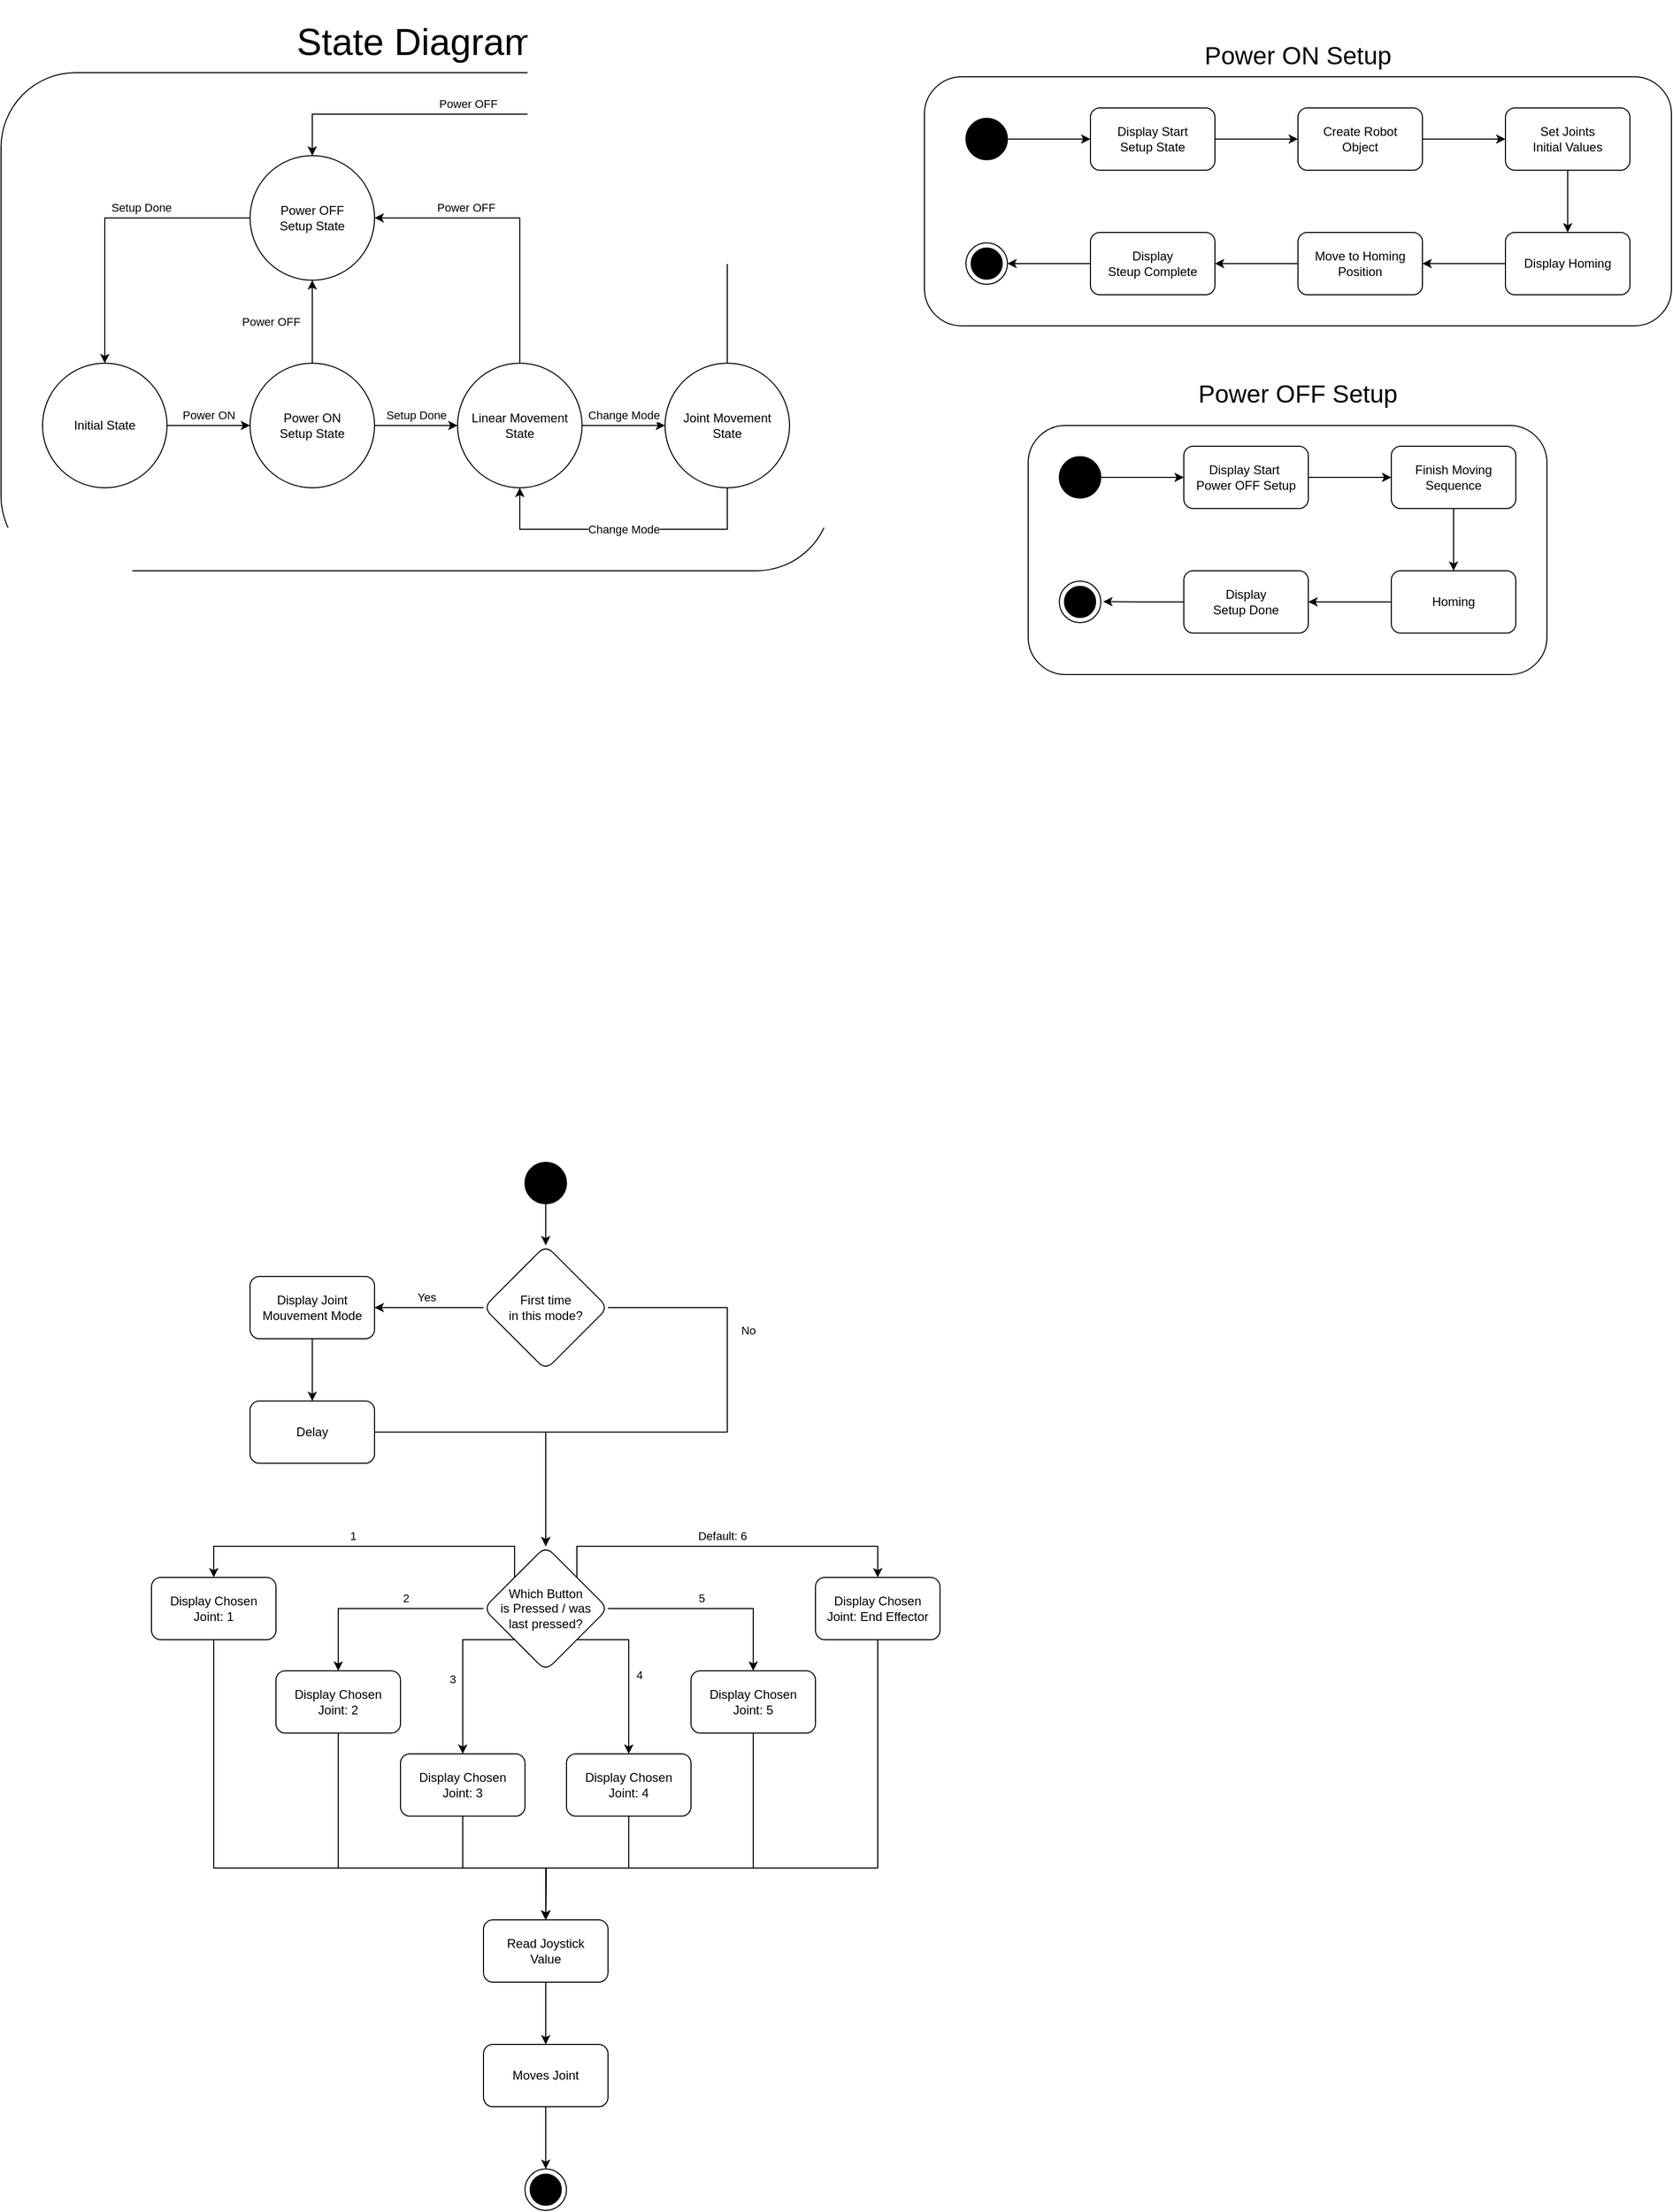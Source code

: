 <mxfile version="22.1.21" type="device">
  <diagram name="Page-1" id="1fU87tmROTjDad3C8r2x">
    <mxGraphModel dx="1518" dy="731" grid="1" gridSize="10" guides="1" tooltips="1" connect="1" arrows="1" fold="1" page="1" pageScale="1" pageWidth="1700" pageHeight="1100" math="0" shadow="0">
      <root>
        <mxCell id="0" />
        <mxCell id="1" parent="0" />
        <mxCell id="xnmlioU--l8Yxx-gehtj-63" value="" style="rounded=1;whiteSpace=wrap;html=1;fillColor=none;" vertex="1" parent="1">
          <mxGeometry x="1030" y="450" width="500" height="240" as="geometry" />
        </mxCell>
        <mxCell id="xnmlioU--l8Yxx-gehtj-42" value="" style="rounded=1;whiteSpace=wrap;html=1;fillColor=none;" vertex="1" parent="1">
          <mxGeometry x="930" y="114" width="720" height="240" as="geometry" />
        </mxCell>
        <mxCell id="xnmlioU--l8Yxx-gehtj-40" value="" style="ellipse;whiteSpace=wrap;html=1;aspect=fixed;fillColor=none;" vertex="1" parent="1">
          <mxGeometry x="970" y="274" width="40" height="40" as="geometry" />
        </mxCell>
        <mxCell id="xnmlioU--l8Yxx-gehtj-20" value="" style="rounded=1;whiteSpace=wrap;html=1;fillColor=none;" vertex="1" parent="1">
          <mxGeometry x="40" y="110" width="800" height="480" as="geometry" />
        </mxCell>
        <mxCell id="xnmlioU--l8Yxx-gehtj-3" value="Power ON" style="edgeStyle=orthogonalEdgeStyle;rounded=0;orthogonalLoop=1;jettySize=auto;html=1;" edge="1" parent="1" source="xnmlioU--l8Yxx-gehtj-1" target="xnmlioU--l8Yxx-gehtj-2">
          <mxGeometry y="10" relative="1" as="geometry">
            <mxPoint as="offset" />
          </mxGeometry>
        </mxCell>
        <mxCell id="xnmlioU--l8Yxx-gehtj-1" value="Initial State" style="ellipse;whiteSpace=wrap;html=1;" vertex="1" parent="1">
          <mxGeometry x="80" y="390" width="120" height="120" as="geometry" />
        </mxCell>
        <mxCell id="xnmlioU--l8Yxx-gehtj-7" value="Power OFF" style="edgeStyle=orthogonalEdgeStyle;rounded=0;orthogonalLoop=1;jettySize=auto;html=1;" edge="1" parent="1" source="xnmlioU--l8Yxx-gehtj-2" target="xnmlioU--l8Yxx-gehtj-6">
          <mxGeometry y="40" relative="1" as="geometry">
            <mxPoint as="offset" />
          </mxGeometry>
        </mxCell>
        <mxCell id="xnmlioU--l8Yxx-gehtj-11" value="Setup Done" style="edgeStyle=orthogonalEdgeStyle;rounded=0;orthogonalLoop=1;jettySize=auto;html=1;" edge="1" parent="1" source="xnmlioU--l8Yxx-gehtj-2" target="xnmlioU--l8Yxx-gehtj-10">
          <mxGeometry y="10" relative="1" as="geometry">
            <mxPoint as="offset" />
          </mxGeometry>
        </mxCell>
        <mxCell id="xnmlioU--l8Yxx-gehtj-2" value="Power ON&lt;br&gt;Setup State" style="ellipse;whiteSpace=wrap;html=1;" vertex="1" parent="1">
          <mxGeometry x="280" y="390" width="120" height="120" as="geometry" />
        </mxCell>
        <mxCell id="xnmlioU--l8Yxx-gehtj-8" value="Setup Done" style="edgeStyle=orthogonalEdgeStyle;rounded=0;orthogonalLoop=1;jettySize=auto;html=1;exitX=0;exitY=0.5;exitDx=0;exitDy=0;entryX=0.5;entryY=0;entryDx=0;entryDy=0;" edge="1" parent="1" source="xnmlioU--l8Yxx-gehtj-6" target="xnmlioU--l8Yxx-gehtj-1">
          <mxGeometry x="-0.25" y="-10" relative="1" as="geometry">
            <mxPoint as="offset" />
          </mxGeometry>
        </mxCell>
        <mxCell id="xnmlioU--l8Yxx-gehtj-6" value="Power OFF&lt;br&gt;Setup State" style="ellipse;whiteSpace=wrap;html=1;" vertex="1" parent="1">
          <mxGeometry x="280" y="190" width="120" height="120" as="geometry" />
        </mxCell>
        <mxCell id="xnmlioU--l8Yxx-gehtj-12" value="Power OFF" style="edgeStyle=orthogonalEdgeStyle;rounded=0;orthogonalLoop=1;jettySize=auto;html=1;exitX=0.5;exitY=0;exitDx=0;exitDy=0;entryX=1;entryY=0.5;entryDx=0;entryDy=0;" edge="1" parent="1" source="xnmlioU--l8Yxx-gehtj-10" target="xnmlioU--l8Yxx-gehtj-6">
          <mxGeometry x="0.375" y="-10" relative="1" as="geometry">
            <mxPoint as="offset" />
          </mxGeometry>
        </mxCell>
        <mxCell id="xnmlioU--l8Yxx-gehtj-14" value="Change Mode" style="edgeStyle=orthogonalEdgeStyle;rounded=0;orthogonalLoop=1;jettySize=auto;html=1;" edge="1" parent="1" source="xnmlioU--l8Yxx-gehtj-10" target="xnmlioU--l8Yxx-gehtj-13">
          <mxGeometry y="10" relative="1" as="geometry">
            <mxPoint as="offset" />
          </mxGeometry>
        </mxCell>
        <mxCell id="xnmlioU--l8Yxx-gehtj-10" value="Linear Movement&lt;br&gt;State" style="ellipse;whiteSpace=wrap;html=1;" vertex="1" parent="1">
          <mxGeometry x="480" y="390" width="120" height="120" as="geometry" />
        </mxCell>
        <mxCell id="xnmlioU--l8Yxx-gehtj-18" value="Power OFF" style="edgeStyle=orthogonalEdgeStyle;rounded=0;orthogonalLoop=1;jettySize=auto;html=1;exitX=0.5;exitY=0;exitDx=0;exitDy=0;entryX=0.5;entryY=0;entryDx=0;entryDy=0;" edge="1" parent="1" source="xnmlioU--l8Yxx-gehtj-13" target="xnmlioU--l8Yxx-gehtj-6">
          <mxGeometry x="0.441" y="-10" relative="1" as="geometry">
            <Array as="points">
              <mxPoint x="740" y="150" />
              <mxPoint x="340" y="150" />
            </Array>
            <mxPoint as="offset" />
          </mxGeometry>
        </mxCell>
        <mxCell id="xnmlioU--l8Yxx-gehtj-19" value="Change Mode" style="edgeStyle=orthogonalEdgeStyle;rounded=0;orthogonalLoop=1;jettySize=auto;html=1;exitX=0.5;exitY=1;exitDx=0;exitDy=0;entryX=0.5;entryY=1;entryDx=0;entryDy=0;" edge="1" parent="1" source="xnmlioU--l8Yxx-gehtj-13" target="xnmlioU--l8Yxx-gehtj-10">
          <mxGeometry relative="1" as="geometry">
            <Array as="points">
              <mxPoint x="740" y="550" />
              <mxPoint x="540" y="550" />
            </Array>
          </mxGeometry>
        </mxCell>
        <mxCell id="xnmlioU--l8Yxx-gehtj-13" value="Joint Movement&lt;br&gt;State" style="ellipse;whiteSpace=wrap;html=1;" vertex="1" parent="1">
          <mxGeometry x="680" y="390" width="120" height="120" as="geometry" />
        </mxCell>
        <mxCell id="xnmlioU--l8Yxx-gehtj-21" value="&lt;font style=&quot;font-size: 36px;&quot;&gt;State Diagram&lt;/font&gt;" style="text;html=1;strokeColor=none;fillColor=none;align=center;verticalAlign=middle;whiteSpace=wrap;rounded=0;" vertex="1" parent="1">
          <mxGeometry x="320" y="40" width="240" height="80" as="geometry" />
        </mxCell>
        <mxCell id="xnmlioU--l8Yxx-gehtj-31" value="" style="edgeStyle=orthogonalEdgeStyle;rounded=0;orthogonalLoop=1;jettySize=auto;html=1;" edge="1" parent="1" source="xnmlioU--l8Yxx-gehtj-22" target="xnmlioU--l8Yxx-gehtj-30">
          <mxGeometry relative="1" as="geometry" />
        </mxCell>
        <mxCell id="xnmlioU--l8Yxx-gehtj-22" value="" style="ellipse;whiteSpace=wrap;html=1;aspect=fixed;fillColor=#000000;" vertex="1" parent="1">
          <mxGeometry x="970" y="154" width="40" height="40" as="geometry" />
        </mxCell>
        <mxCell id="xnmlioU--l8Yxx-gehtj-27" value="" style="edgeStyle=orthogonalEdgeStyle;rounded=0;orthogonalLoop=1;jettySize=auto;html=1;" edge="1" parent="1" source="xnmlioU--l8Yxx-gehtj-23" target="xnmlioU--l8Yxx-gehtj-26">
          <mxGeometry relative="1" as="geometry" />
        </mxCell>
        <mxCell id="xnmlioU--l8Yxx-gehtj-23" value="Create Robot &lt;br&gt;Object" style="rounded=1;whiteSpace=wrap;html=1;" vertex="1" parent="1">
          <mxGeometry x="1290" y="144" width="120" height="60" as="geometry" />
        </mxCell>
        <mxCell id="xnmlioU--l8Yxx-gehtj-34" value="" style="edgeStyle=orthogonalEdgeStyle;rounded=0;orthogonalLoop=1;jettySize=auto;html=1;" edge="1" parent="1" source="xnmlioU--l8Yxx-gehtj-26" target="xnmlioU--l8Yxx-gehtj-33">
          <mxGeometry relative="1" as="geometry" />
        </mxCell>
        <mxCell id="xnmlioU--l8Yxx-gehtj-26" value="Set Joints&lt;br&gt;Initial Values" style="rounded=1;whiteSpace=wrap;html=1;" vertex="1" parent="1">
          <mxGeometry x="1490" y="144" width="120" height="60" as="geometry" />
        </mxCell>
        <mxCell id="xnmlioU--l8Yxx-gehtj-37" value="" style="edgeStyle=orthogonalEdgeStyle;rounded=0;orthogonalLoop=1;jettySize=auto;html=1;" edge="1" parent="1" source="xnmlioU--l8Yxx-gehtj-28" target="xnmlioU--l8Yxx-gehtj-36">
          <mxGeometry relative="1" as="geometry" />
        </mxCell>
        <mxCell id="xnmlioU--l8Yxx-gehtj-28" value="Move to Homing&lt;br&gt;Position" style="rounded=1;whiteSpace=wrap;html=1;" vertex="1" parent="1">
          <mxGeometry x="1290" y="264" width="120" height="60" as="geometry" />
        </mxCell>
        <mxCell id="xnmlioU--l8Yxx-gehtj-32" value="" style="edgeStyle=orthogonalEdgeStyle;rounded=0;orthogonalLoop=1;jettySize=auto;html=1;" edge="1" parent="1" source="xnmlioU--l8Yxx-gehtj-30" target="xnmlioU--l8Yxx-gehtj-23">
          <mxGeometry relative="1" as="geometry" />
        </mxCell>
        <mxCell id="xnmlioU--l8Yxx-gehtj-30" value="Display Start &lt;br&gt;Setup State" style="rounded=1;whiteSpace=wrap;html=1;" vertex="1" parent="1">
          <mxGeometry x="1090" y="144" width="120" height="60" as="geometry" />
        </mxCell>
        <mxCell id="xnmlioU--l8Yxx-gehtj-35" value="" style="edgeStyle=orthogonalEdgeStyle;rounded=0;orthogonalLoop=1;jettySize=auto;html=1;" edge="1" parent="1" source="xnmlioU--l8Yxx-gehtj-33" target="xnmlioU--l8Yxx-gehtj-28">
          <mxGeometry relative="1" as="geometry" />
        </mxCell>
        <mxCell id="xnmlioU--l8Yxx-gehtj-33" value="Display Homing" style="rounded=1;whiteSpace=wrap;html=1;" vertex="1" parent="1">
          <mxGeometry x="1490" y="264" width="120" height="60" as="geometry" />
        </mxCell>
        <mxCell id="xnmlioU--l8Yxx-gehtj-41" value="" style="edgeStyle=orthogonalEdgeStyle;rounded=0;orthogonalLoop=1;jettySize=auto;html=1;entryX=1;entryY=0.5;entryDx=0;entryDy=0;" edge="1" parent="1" source="xnmlioU--l8Yxx-gehtj-36" target="xnmlioU--l8Yxx-gehtj-40">
          <mxGeometry relative="1" as="geometry">
            <mxPoint x="1040" y="284" as="targetPoint" />
          </mxGeometry>
        </mxCell>
        <mxCell id="xnmlioU--l8Yxx-gehtj-36" value="Display&lt;br&gt;Steup Complete" style="rounded=1;whiteSpace=wrap;html=1;" vertex="1" parent="1">
          <mxGeometry x="1090" y="264" width="120" height="60" as="geometry" />
        </mxCell>
        <mxCell id="xnmlioU--l8Yxx-gehtj-38" value="" style="ellipse;whiteSpace=wrap;html=1;aspect=fixed;fillColor=#000000;" vertex="1" parent="1">
          <mxGeometry x="975" y="279" width="30" height="30" as="geometry" />
        </mxCell>
        <mxCell id="xnmlioU--l8Yxx-gehtj-43" value="&lt;span style=&quot;font-size: 24px;&quot;&gt;Power ON Setup&lt;/span&gt;" style="text;html=1;strokeColor=none;fillColor=none;align=center;verticalAlign=middle;whiteSpace=wrap;rounded=0;" vertex="1" parent="1">
          <mxGeometry x="1170" y="54" width="240" height="80" as="geometry" />
        </mxCell>
        <mxCell id="xnmlioU--l8Yxx-gehtj-45" value="" style="ellipse;whiteSpace=wrap;html=1;aspect=fixed;fillColor=none;" vertex="1" parent="1">
          <mxGeometry x="1060" y="600" width="40" height="40" as="geometry" />
        </mxCell>
        <mxCell id="xnmlioU--l8Yxx-gehtj-46" value="" style="edgeStyle=orthogonalEdgeStyle;rounded=0;orthogonalLoop=1;jettySize=auto;html=1;" edge="1" parent="1" source="xnmlioU--l8Yxx-gehtj-47" target="xnmlioU--l8Yxx-gehtj-55">
          <mxGeometry relative="1" as="geometry" />
        </mxCell>
        <mxCell id="xnmlioU--l8Yxx-gehtj-47" value="" style="ellipse;whiteSpace=wrap;html=1;aspect=fixed;fillColor=#000000;" vertex="1" parent="1">
          <mxGeometry x="1060" y="480" width="40" height="40" as="geometry" />
        </mxCell>
        <mxCell id="xnmlioU--l8Yxx-gehtj-48" value="" style="edgeStyle=orthogonalEdgeStyle;rounded=0;orthogonalLoop=1;jettySize=auto;html=1;" edge="1" parent="1" source="xnmlioU--l8Yxx-gehtj-49" target="xnmlioU--l8Yxx-gehtj-51">
          <mxGeometry relative="1" as="geometry" />
        </mxCell>
        <mxCell id="xnmlioU--l8Yxx-gehtj-49" value="Finish Moving&lt;br&gt;Sequence" style="rounded=1;whiteSpace=wrap;html=1;" vertex="1" parent="1">
          <mxGeometry x="1380" y="470" width="120" height="60" as="geometry" />
        </mxCell>
        <mxCell id="xnmlioU--l8Yxx-gehtj-50" value="" style="edgeStyle=orthogonalEdgeStyle;rounded=0;orthogonalLoop=1;jettySize=auto;html=1;entryX=1;entryY=0.5;entryDx=0;entryDy=0;" edge="1" parent="1" source="xnmlioU--l8Yxx-gehtj-51" target="xnmlioU--l8Yxx-gehtj-57">
          <mxGeometry relative="1" as="geometry" />
        </mxCell>
        <mxCell id="xnmlioU--l8Yxx-gehtj-51" value="Homing" style="rounded=1;whiteSpace=wrap;html=1;" vertex="1" parent="1">
          <mxGeometry x="1380" y="590" width="120" height="60" as="geometry" />
        </mxCell>
        <mxCell id="xnmlioU--l8Yxx-gehtj-54" value="" style="edgeStyle=orthogonalEdgeStyle;rounded=0;orthogonalLoop=1;jettySize=auto;html=1;" edge="1" parent="1" source="xnmlioU--l8Yxx-gehtj-55" target="xnmlioU--l8Yxx-gehtj-49">
          <mxGeometry relative="1" as="geometry" />
        </mxCell>
        <mxCell id="xnmlioU--l8Yxx-gehtj-55" value="Display Start&amp;nbsp;&lt;br&gt;Power OFF Setup" style="rounded=1;whiteSpace=wrap;html=1;" vertex="1" parent="1">
          <mxGeometry x="1180" y="470" width="120" height="60" as="geometry" />
        </mxCell>
        <mxCell id="xnmlioU--l8Yxx-gehtj-57" value="Display &lt;br&gt;Setup Done" style="rounded=1;whiteSpace=wrap;html=1;" vertex="1" parent="1">
          <mxGeometry x="1180" y="590" width="120" height="60" as="geometry" />
        </mxCell>
        <mxCell id="xnmlioU--l8Yxx-gehtj-60" value="" style="ellipse;whiteSpace=wrap;html=1;aspect=fixed;fillColor=#000000;" vertex="1" parent="1">
          <mxGeometry x="1065" y="605" width="30" height="30" as="geometry" />
        </mxCell>
        <mxCell id="xnmlioU--l8Yxx-gehtj-61" value="&lt;span style=&quot;font-size: 24px;&quot;&gt;Power OFF Setup&lt;/span&gt;" style="text;html=1;strokeColor=none;fillColor=none;align=center;verticalAlign=middle;whiteSpace=wrap;rounded=0;" vertex="1" parent="1">
          <mxGeometry x="1170" y="380" width="240" height="80" as="geometry" />
        </mxCell>
        <mxCell id="xnmlioU--l8Yxx-gehtj-62" style="edgeStyle=orthogonalEdgeStyle;rounded=0;orthogonalLoop=1;jettySize=auto;html=1;exitX=0;exitY=0.5;exitDx=0;exitDy=0;entryX=1.244;entryY=0.49;entryDx=0;entryDy=0;entryPerimeter=0;" edge="1" parent="1" source="xnmlioU--l8Yxx-gehtj-57" target="xnmlioU--l8Yxx-gehtj-60">
          <mxGeometry relative="1" as="geometry" />
        </mxCell>
        <mxCell id="xnmlioU--l8Yxx-gehtj-64" value="" style="ellipse;whiteSpace=wrap;html=1;aspect=fixed;fillColor=none;" vertex="1" parent="1">
          <mxGeometry x="545" y="2130" width="40" height="40" as="geometry" />
        </mxCell>
        <mxCell id="xnmlioU--l8Yxx-gehtj-116" value="" style="edgeStyle=orthogonalEdgeStyle;rounded=0;orthogonalLoop=1;jettySize=auto;html=1;" edge="1" parent="1" source="xnmlioU--l8Yxx-gehtj-66" target="xnmlioU--l8Yxx-gehtj-115">
          <mxGeometry relative="1" as="geometry" />
        </mxCell>
        <mxCell id="xnmlioU--l8Yxx-gehtj-66" value="" style="ellipse;whiteSpace=wrap;html=1;aspect=fixed;fillColor=#000000;" vertex="1" parent="1">
          <mxGeometry x="545" y="1160" width="40" height="40" as="geometry" />
        </mxCell>
        <mxCell id="xnmlioU--l8Yxx-gehtj-74" value="" style="ellipse;whiteSpace=wrap;html=1;aspect=fixed;fillColor=#000000;" vertex="1" parent="1">
          <mxGeometry x="550" y="2135" width="30" height="30" as="geometry" />
        </mxCell>
        <mxCell id="xnmlioU--l8Yxx-gehtj-119" value="" style="edgeStyle=orthogonalEdgeStyle;rounded=0;orthogonalLoop=1;jettySize=auto;html=1;" edge="1" parent="1" source="xnmlioU--l8Yxx-gehtj-77" target="xnmlioU--l8Yxx-gehtj-82">
          <mxGeometry relative="1" as="geometry" />
        </mxCell>
        <mxCell id="xnmlioU--l8Yxx-gehtj-77" value="Display&amp;nbsp;Joint&lt;br&gt;Mouvement Mode" style="rounded=1;whiteSpace=wrap;html=1;" vertex="1" parent="1">
          <mxGeometry x="280" y="1270" width="120" height="60" as="geometry" />
        </mxCell>
        <mxCell id="xnmlioU--l8Yxx-gehtj-85" value="1" style="edgeStyle=orthogonalEdgeStyle;rounded=0;orthogonalLoop=1;jettySize=auto;html=1;exitX=0;exitY=0;exitDx=0;exitDy=0;entryX=0.5;entryY=0;entryDx=0;entryDy=0;" edge="1" parent="1" source="xnmlioU--l8Yxx-gehtj-78" target="xnmlioU--l8Yxx-gehtj-80">
          <mxGeometry x="0.062" y="-10" relative="1" as="geometry">
            <Array as="points">
              <mxPoint x="535" y="1530" />
              <mxPoint x="245" y="1530" />
            </Array>
            <mxPoint as="offset" />
          </mxGeometry>
        </mxCell>
        <mxCell id="xnmlioU--l8Yxx-gehtj-88" value="2" style="edgeStyle=orthogonalEdgeStyle;rounded=0;orthogonalLoop=1;jettySize=auto;html=1;exitX=0;exitY=0.5;exitDx=0;exitDy=0;entryX=0.5;entryY=0;entryDx=0;entryDy=0;" edge="1" parent="1" source="xnmlioU--l8Yxx-gehtj-78" target="xnmlioU--l8Yxx-gehtj-86">
          <mxGeometry x="-0.25" y="-10" relative="1" as="geometry">
            <mxPoint as="offset" />
          </mxGeometry>
        </mxCell>
        <mxCell id="xnmlioU--l8Yxx-gehtj-90" value="3" style="edgeStyle=orthogonalEdgeStyle;rounded=0;orthogonalLoop=1;jettySize=auto;html=1;exitX=0;exitY=1;exitDx=0;exitDy=0;entryX=0.5;entryY=0;entryDx=0;entryDy=0;" edge="1" parent="1" source="xnmlioU--l8Yxx-gehtj-78" target="xnmlioU--l8Yxx-gehtj-89">
          <mxGeometry x="0.091" y="-10" relative="1" as="geometry">
            <Array as="points">
              <mxPoint x="485" y="1620" />
            </Array>
            <mxPoint as="offset" />
          </mxGeometry>
        </mxCell>
        <mxCell id="xnmlioU--l8Yxx-gehtj-92" value="4" style="edgeStyle=orthogonalEdgeStyle;rounded=0;orthogonalLoop=1;jettySize=auto;html=1;exitX=1;exitY=1;exitDx=0;exitDy=0;entryX=0.5;entryY=0;entryDx=0;entryDy=0;" edge="1" parent="1" source="xnmlioU--l8Yxx-gehtj-78" target="xnmlioU--l8Yxx-gehtj-91">
          <mxGeometry x="0.053" y="10" relative="1" as="geometry">
            <Array as="points">
              <mxPoint x="645" y="1620" />
            </Array>
            <mxPoint as="offset" />
          </mxGeometry>
        </mxCell>
        <mxCell id="xnmlioU--l8Yxx-gehtj-99" value="5" style="edgeStyle=orthogonalEdgeStyle;rounded=0;orthogonalLoop=1;jettySize=auto;html=1;exitX=1;exitY=0.5;exitDx=0;exitDy=0;entryX=0.5;entryY=0;entryDx=0;entryDy=0;" edge="1" parent="1" source="xnmlioU--l8Yxx-gehtj-78" target="xnmlioU--l8Yxx-gehtj-97">
          <mxGeometry x="-0.1" y="10" relative="1" as="geometry">
            <mxPoint as="offset" />
          </mxGeometry>
        </mxCell>
        <mxCell id="xnmlioU--l8Yxx-gehtj-100" value="Default: 6" style="edgeStyle=orthogonalEdgeStyle;rounded=0;orthogonalLoop=1;jettySize=auto;html=1;exitX=1;exitY=0;exitDx=0;exitDy=0;entryX=0.5;entryY=0;entryDx=0;entryDy=0;" edge="1" parent="1" source="xnmlioU--l8Yxx-gehtj-78" target="xnmlioU--l8Yxx-gehtj-98">
          <mxGeometry x="-0.029" y="10" relative="1" as="geometry">
            <Array as="points">
              <mxPoint x="595" y="1530" />
              <mxPoint x="885" y="1530" />
            </Array>
            <mxPoint as="offset" />
          </mxGeometry>
        </mxCell>
        <mxCell id="xnmlioU--l8Yxx-gehtj-78" value="Which Button&lt;br&gt;is Pressed / was&lt;br&gt;last pressed?" style="rhombus;whiteSpace=wrap;html=1;rounded=1;" vertex="1" parent="1">
          <mxGeometry x="505" y="1530" width="120" height="120" as="geometry" />
        </mxCell>
        <mxCell id="xnmlioU--l8Yxx-gehtj-107" style="edgeStyle=orthogonalEdgeStyle;rounded=0;orthogonalLoop=1;jettySize=auto;html=1;exitX=0.5;exitY=1;exitDx=0;exitDy=0;entryX=0.5;entryY=0;entryDx=0;entryDy=0;" edge="1" parent="1" source="xnmlioU--l8Yxx-gehtj-80">
          <mxGeometry relative="1" as="geometry">
            <mxPoint x="565" y="1890" as="targetPoint" />
            <Array as="points">
              <mxPoint x="245" y="1840" />
              <mxPoint x="565" y="1840" />
            </Array>
          </mxGeometry>
        </mxCell>
        <mxCell id="xnmlioU--l8Yxx-gehtj-80" value="Display Chosen&lt;br&gt;Joint: 1" style="rounded=1;whiteSpace=wrap;html=1;" vertex="1" parent="1">
          <mxGeometry x="185" y="1560" width="120" height="60" as="geometry" />
        </mxCell>
        <mxCell id="xnmlioU--l8Yxx-gehtj-120" style="edgeStyle=orthogonalEdgeStyle;rounded=0;orthogonalLoop=1;jettySize=auto;html=1;exitX=1;exitY=0.5;exitDx=0;exitDy=0;entryX=0.5;entryY=0;entryDx=0;entryDy=0;" edge="1" parent="1" source="xnmlioU--l8Yxx-gehtj-82" target="xnmlioU--l8Yxx-gehtj-78">
          <mxGeometry relative="1" as="geometry" />
        </mxCell>
        <mxCell id="xnmlioU--l8Yxx-gehtj-82" value="Delay" style="rounded=1;whiteSpace=wrap;html=1;" vertex="1" parent="1">
          <mxGeometry x="280" y="1390" width="120" height="60" as="geometry" />
        </mxCell>
        <mxCell id="xnmlioU--l8Yxx-gehtj-106" style="edgeStyle=orthogonalEdgeStyle;rounded=0;orthogonalLoop=1;jettySize=auto;html=1;exitX=0.5;exitY=1;exitDx=0;exitDy=0;entryX=0.5;entryY=0;entryDx=0;entryDy=0;" edge="1" parent="1" source="xnmlioU--l8Yxx-gehtj-86">
          <mxGeometry relative="1" as="geometry">
            <mxPoint x="565" y="1890" as="targetPoint" />
            <Array as="points">
              <mxPoint x="365" y="1840" />
              <mxPoint x="565" y="1840" />
            </Array>
          </mxGeometry>
        </mxCell>
        <mxCell id="xnmlioU--l8Yxx-gehtj-86" value="Display Chosen&lt;br&gt;Joint: 2" style="rounded=1;whiteSpace=wrap;html=1;" vertex="1" parent="1">
          <mxGeometry x="305" y="1650" width="120" height="60" as="geometry" />
        </mxCell>
        <mxCell id="xnmlioU--l8Yxx-gehtj-103" style="edgeStyle=orthogonalEdgeStyle;rounded=0;orthogonalLoop=1;jettySize=auto;html=1;exitX=0.5;exitY=1;exitDx=0;exitDy=0;" edge="1" parent="1" source="xnmlioU--l8Yxx-gehtj-89">
          <mxGeometry relative="1" as="geometry">
            <mxPoint x="565" y="1890" as="targetPoint" />
          </mxGeometry>
        </mxCell>
        <mxCell id="xnmlioU--l8Yxx-gehtj-89" value="Display Chosen&lt;br&gt;Joint: 3" style="rounded=1;whiteSpace=wrap;html=1;" vertex="1" parent="1">
          <mxGeometry x="425" y="1730" width="120" height="60" as="geometry" />
        </mxCell>
        <mxCell id="xnmlioU--l8Yxx-gehtj-102" style="edgeStyle=orthogonalEdgeStyle;rounded=0;orthogonalLoop=1;jettySize=auto;html=1;exitX=0.5;exitY=1;exitDx=0;exitDy=0;entryX=0.5;entryY=0;entryDx=0;entryDy=0;" edge="1" parent="1" source="xnmlioU--l8Yxx-gehtj-91">
          <mxGeometry relative="1" as="geometry">
            <mxPoint x="565" y="1890" as="targetPoint" />
          </mxGeometry>
        </mxCell>
        <mxCell id="xnmlioU--l8Yxx-gehtj-91" value="Display Chosen&lt;br&gt;Joint: 4" style="rounded=1;whiteSpace=wrap;html=1;" vertex="1" parent="1">
          <mxGeometry x="585" y="1730" width="120" height="60" as="geometry" />
        </mxCell>
        <mxCell id="xnmlioU--l8Yxx-gehtj-104" style="edgeStyle=orthogonalEdgeStyle;rounded=0;orthogonalLoop=1;jettySize=auto;html=1;exitX=0.5;exitY=1;exitDx=0;exitDy=0;entryX=0.5;entryY=0;entryDx=0;entryDy=0;" edge="1" parent="1" source="xnmlioU--l8Yxx-gehtj-97">
          <mxGeometry relative="1" as="geometry">
            <mxPoint x="565" y="1890" as="targetPoint" />
            <Array as="points">
              <mxPoint x="765" y="1840" />
              <mxPoint x="565" y="1840" />
            </Array>
          </mxGeometry>
        </mxCell>
        <mxCell id="xnmlioU--l8Yxx-gehtj-97" value="Display Chosen&lt;br&gt;Joint: 5" style="rounded=1;whiteSpace=wrap;html=1;" vertex="1" parent="1">
          <mxGeometry x="705" y="1650" width="120" height="60" as="geometry" />
        </mxCell>
        <mxCell id="xnmlioU--l8Yxx-gehtj-105" style="edgeStyle=orthogonalEdgeStyle;rounded=0;orthogonalLoop=1;jettySize=auto;html=1;exitX=0.5;exitY=1;exitDx=0;exitDy=0;entryX=0.5;entryY=0;entryDx=0;entryDy=0;" edge="1" parent="1" source="xnmlioU--l8Yxx-gehtj-98">
          <mxGeometry relative="1" as="geometry">
            <mxPoint x="565" y="1890" as="targetPoint" />
            <Array as="points">
              <mxPoint x="885" y="1840" />
              <mxPoint x="565" y="1840" />
            </Array>
          </mxGeometry>
        </mxCell>
        <mxCell id="xnmlioU--l8Yxx-gehtj-98" value="Display Chosen&lt;br&gt;Joint: End Effector" style="rounded=1;whiteSpace=wrap;html=1;" vertex="1" parent="1">
          <mxGeometry x="825" y="1560" width="120" height="60" as="geometry" />
        </mxCell>
        <mxCell id="xnmlioU--l8Yxx-gehtj-113" value="" style="edgeStyle=orthogonalEdgeStyle;rounded=0;orthogonalLoop=1;jettySize=auto;html=1;" edge="1" parent="1" source="xnmlioU--l8Yxx-gehtj-108" target="xnmlioU--l8Yxx-gehtj-112">
          <mxGeometry relative="1" as="geometry" />
        </mxCell>
        <mxCell id="xnmlioU--l8Yxx-gehtj-108" value="Read Joystick&lt;br&gt;Value" style="whiteSpace=wrap;html=1;rounded=1;" vertex="1" parent="1">
          <mxGeometry x="505" y="1890" width="120" height="60" as="geometry" />
        </mxCell>
        <mxCell id="xnmlioU--l8Yxx-gehtj-114" value="" style="edgeStyle=orthogonalEdgeStyle;rounded=0;orthogonalLoop=1;jettySize=auto;html=1;entryX=0.5;entryY=0;entryDx=0;entryDy=0;" edge="1" parent="1" source="xnmlioU--l8Yxx-gehtj-112" target="xnmlioU--l8Yxx-gehtj-64">
          <mxGeometry relative="1" as="geometry">
            <mxPoint x="620" y="2110" as="targetPoint" />
          </mxGeometry>
        </mxCell>
        <mxCell id="xnmlioU--l8Yxx-gehtj-112" value="Moves Joint" style="whiteSpace=wrap;html=1;rounded=1;" vertex="1" parent="1">
          <mxGeometry x="505" y="2010" width="120" height="60" as="geometry" />
        </mxCell>
        <mxCell id="xnmlioU--l8Yxx-gehtj-117" value="No" style="edgeStyle=orthogonalEdgeStyle;rounded=0;orthogonalLoop=1;jettySize=auto;html=1;exitX=1;exitY=0.5;exitDx=0;exitDy=0;entryX=0.5;entryY=0;entryDx=0;entryDy=0;" edge="1" parent="1" source="xnmlioU--l8Yxx-gehtj-115" target="xnmlioU--l8Yxx-gehtj-78">
          <mxGeometry x="-0.475" y="20" relative="1" as="geometry">
            <Array as="points">
              <mxPoint x="740" y="1300" />
              <mxPoint x="740" y="1420" />
              <mxPoint x="565" y="1420" />
            </Array>
            <mxPoint as="offset" />
          </mxGeometry>
        </mxCell>
        <mxCell id="xnmlioU--l8Yxx-gehtj-118" value="Yes" style="edgeStyle=orthogonalEdgeStyle;rounded=0;orthogonalLoop=1;jettySize=auto;html=1;" edge="1" parent="1" source="xnmlioU--l8Yxx-gehtj-115" target="xnmlioU--l8Yxx-gehtj-77">
          <mxGeometry x="0.048" y="-10" relative="1" as="geometry">
            <mxPoint as="offset" />
          </mxGeometry>
        </mxCell>
        <mxCell id="xnmlioU--l8Yxx-gehtj-115" value="First time&lt;br&gt;in this mode?" style="rhombus;whiteSpace=wrap;html=1;rounded=1;" vertex="1" parent="1">
          <mxGeometry x="505" y="1240" width="120" height="120" as="geometry" />
        </mxCell>
      </root>
    </mxGraphModel>
  </diagram>
</mxfile>
